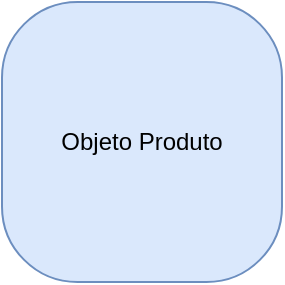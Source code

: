 <mxfile version="13.9.9" type="device"><diagram id="o4CUe22d-5amIwWo8aez" name="Página-1"><mxGraphModel dx="1086" dy="806" grid="1" gridSize="10" guides="1" tooltips="1" connect="1" arrows="1" fold="1" page="1" pageScale="1" pageWidth="827" pageHeight="1169" math="0" shadow="0"><root><mxCell id="0"/><mxCell id="1" parent="0"/><mxCell id="tqzr8Wu1rD4lvYweKkKY-1" value="Objeto Produto" style="whiteSpace=wrap;html=1;aspect=fixed;fillColor=#dae8fc;strokeColor=#6c8ebf;rounded=1;arcSize=27;" vertex="1" parent="1"><mxGeometry x="70" y="70" width="140" height="140" as="geometry"/></mxCell></root></mxGraphModel></diagram></mxfile>